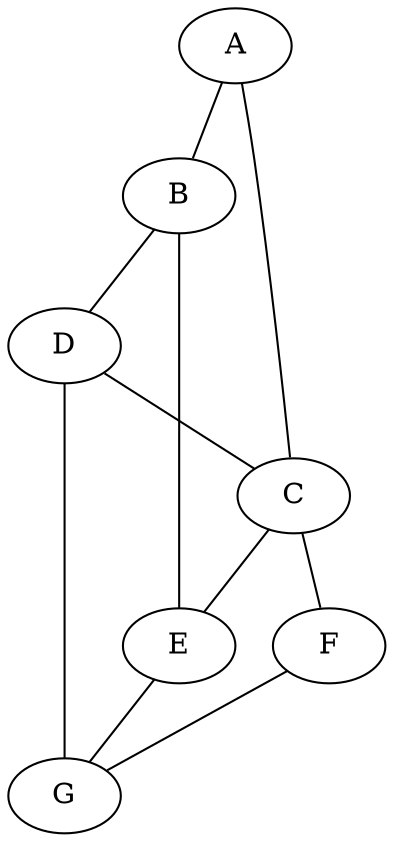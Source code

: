  graph G {
  A -- B [weight=3];
  B -- D [weight=3.5];
  B -- E [weight=2.8];
  C -- A [weight=3];
  C -- E [weight=2.8];
  C -- F [weight=3.5];
  D -- C [weight=9];
  D -- G [weight=10];
  E -- G [weight=7];
  F -- G [weight=2.5];
 }

